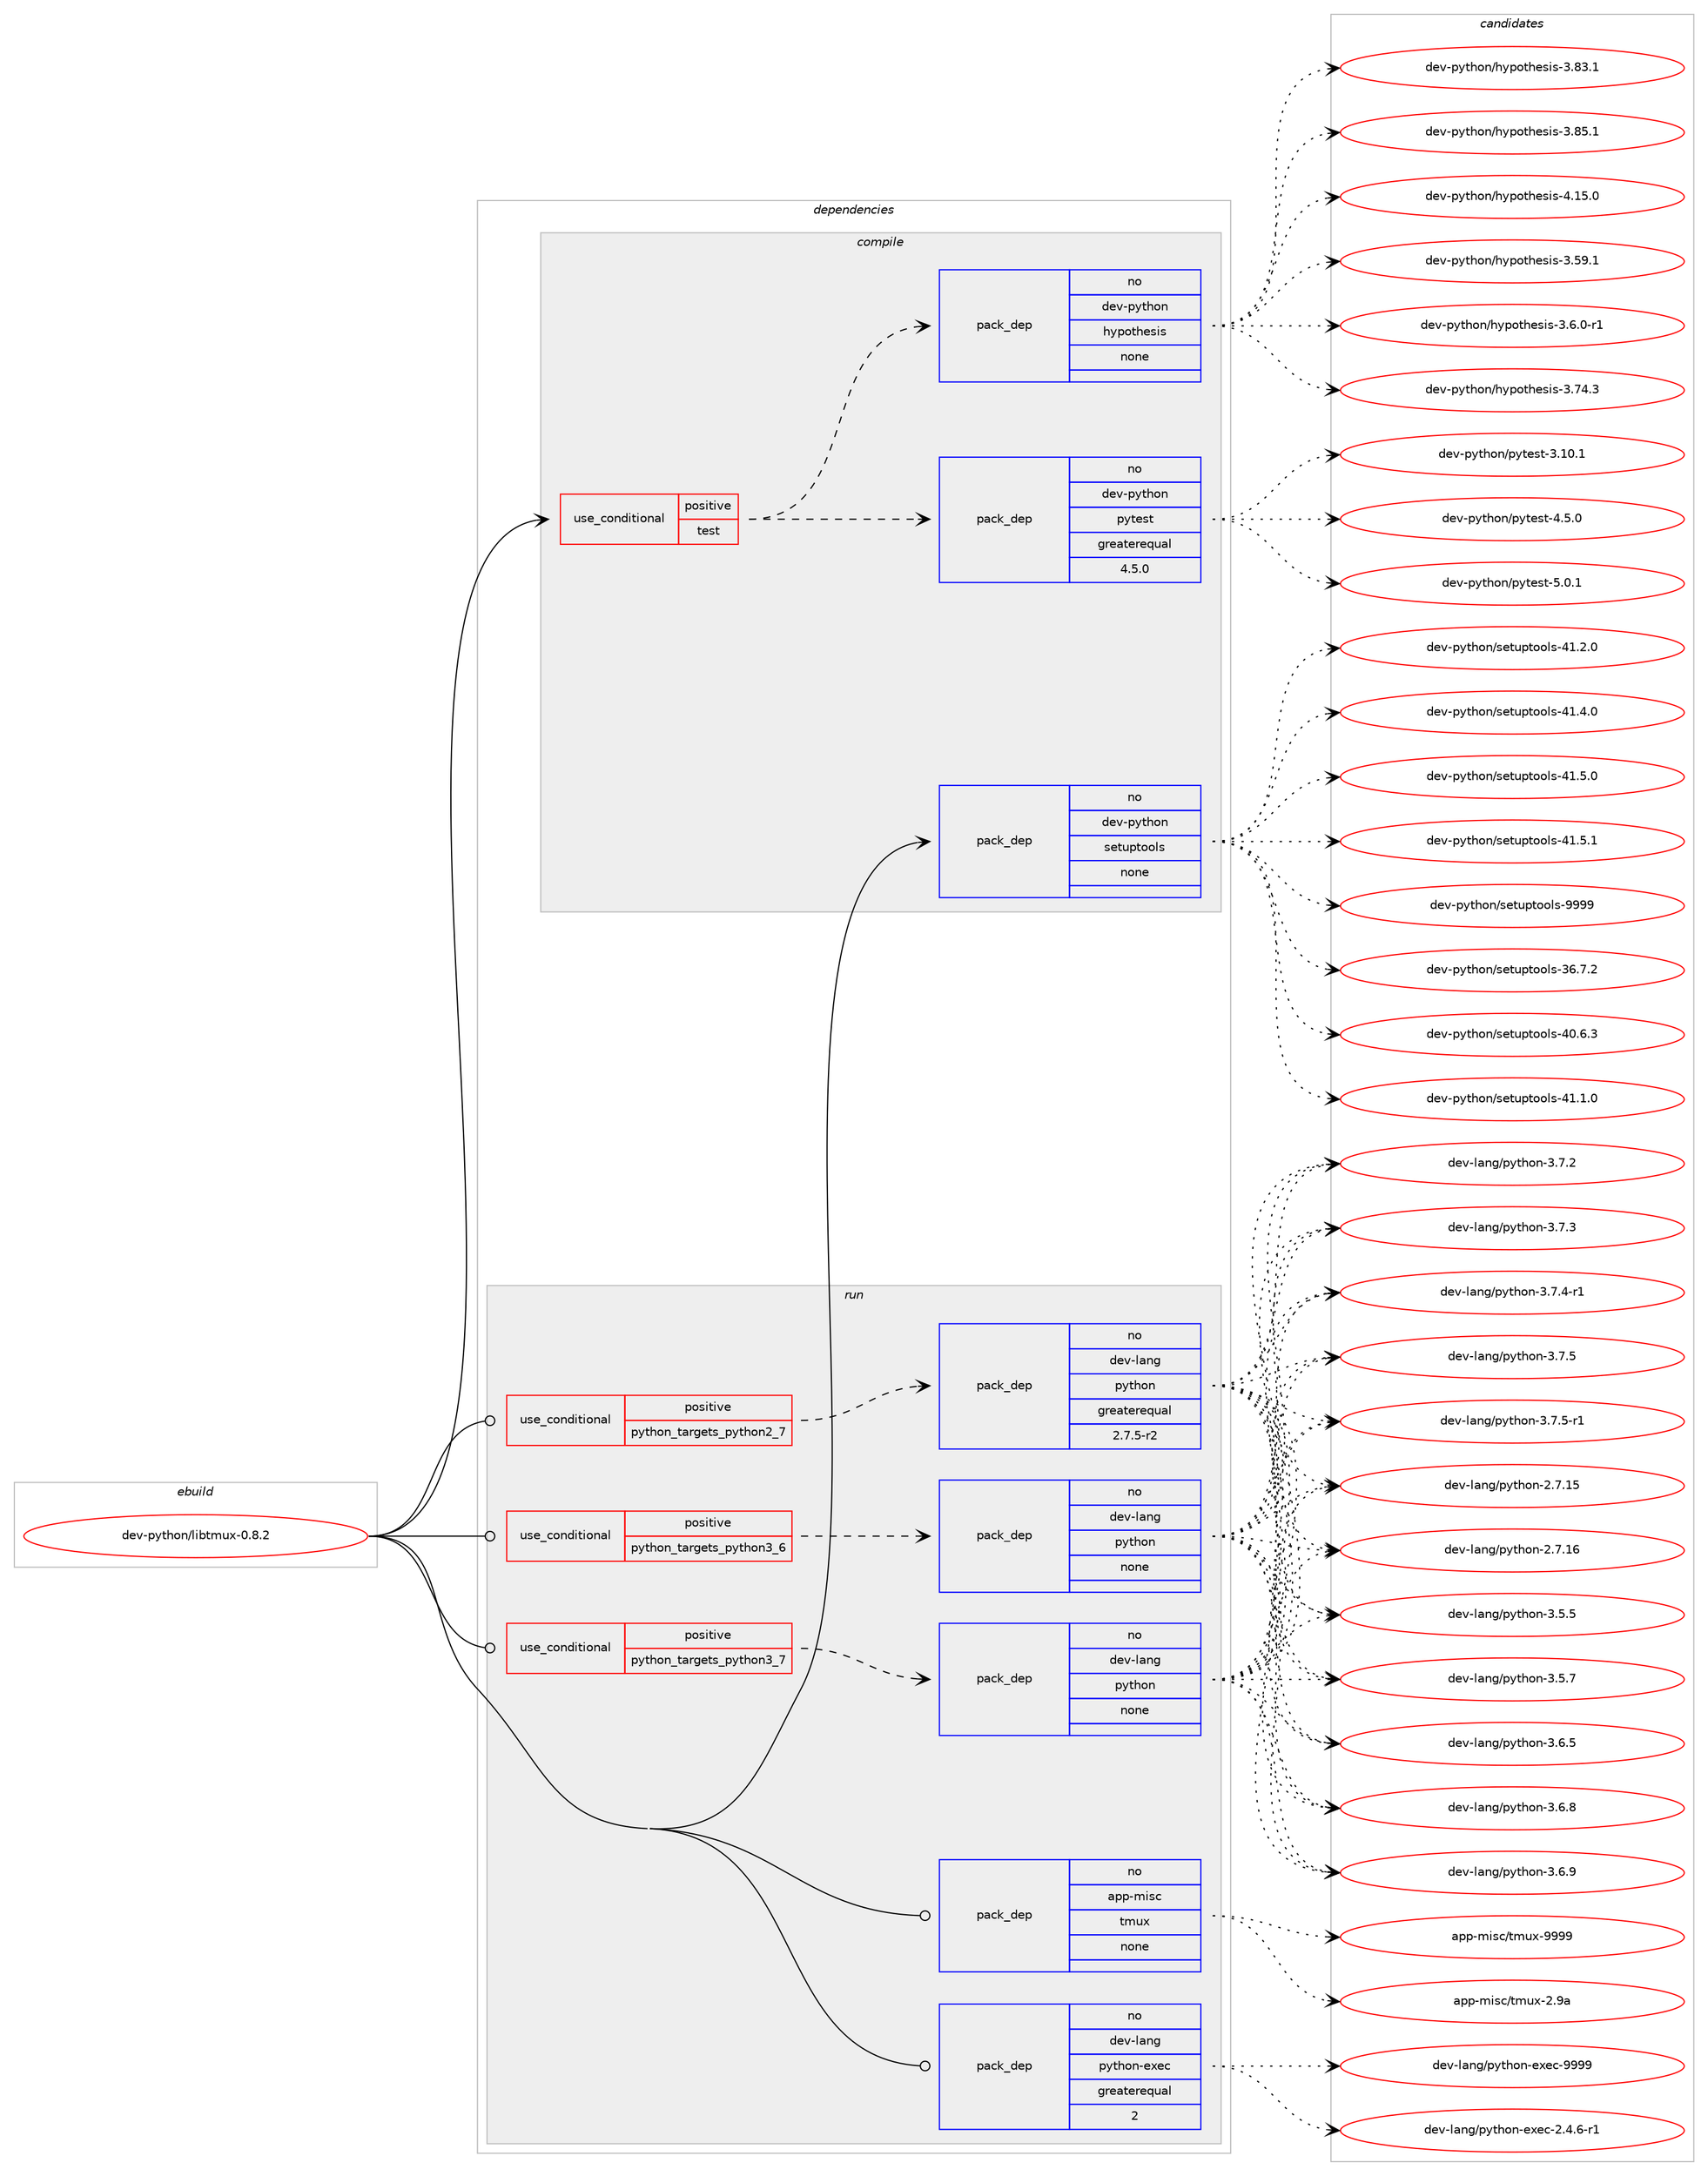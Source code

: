 digraph prolog {

# *************
# Graph options
# *************

newrank=true;
concentrate=true;
compound=true;
graph [rankdir=LR,fontname=Helvetica,fontsize=10,ranksep=1.5];#, ranksep=2.5, nodesep=0.2];
edge  [arrowhead=vee];
node  [fontname=Helvetica,fontsize=10];

# **********
# The ebuild
# **********

subgraph cluster_leftcol {
color=gray;
rank=same;
label=<<i>ebuild</i>>;
id [label="dev-python/libtmux-0.8.2", color=red, width=4, href="../dev-python/libtmux-0.8.2.svg"];
}

# ****************
# The dependencies
# ****************

subgraph cluster_midcol {
color=gray;
label=<<i>dependencies</i>>;
subgraph cluster_compile {
fillcolor="#eeeeee";
style=filled;
label=<<i>compile</i>>;
subgraph cond141959 {
dependency612949 [label=<<TABLE BORDER="0" CELLBORDER="1" CELLSPACING="0" CELLPADDING="4"><TR><TD ROWSPAN="3" CELLPADDING="10">use_conditional</TD></TR><TR><TD>positive</TD></TR><TR><TD>test</TD></TR></TABLE>>, shape=none, color=red];
subgraph pack459186 {
dependency612950 [label=<<TABLE BORDER="0" CELLBORDER="1" CELLSPACING="0" CELLPADDING="4" WIDTH="220"><TR><TD ROWSPAN="6" CELLPADDING="30">pack_dep</TD></TR><TR><TD WIDTH="110">no</TD></TR><TR><TD>dev-python</TD></TR><TR><TD>pytest</TD></TR><TR><TD>greaterequal</TD></TR><TR><TD>4.5.0</TD></TR></TABLE>>, shape=none, color=blue];
}
dependency612949:e -> dependency612950:w [weight=20,style="dashed",arrowhead="vee"];
subgraph pack459187 {
dependency612951 [label=<<TABLE BORDER="0" CELLBORDER="1" CELLSPACING="0" CELLPADDING="4" WIDTH="220"><TR><TD ROWSPAN="6" CELLPADDING="30">pack_dep</TD></TR><TR><TD WIDTH="110">no</TD></TR><TR><TD>dev-python</TD></TR><TR><TD>hypothesis</TD></TR><TR><TD>none</TD></TR><TR><TD></TD></TR></TABLE>>, shape=none, color=blue];
}
dependency612949:e -> dependency612951:w [weight=20,style="dashed",arrowhead="vee"];
}
id:e -> dependency612949:w [weight=20,style="solid",arrowhead="vee"];
subgraph pack459188 {
dependency612952 [label=<<TABLE BORDER="0" CELLBORDER="1" CELLSPACING="0" CELLPADDING="4" WIDTH="220"><TR><TD ROWSPAN="6" CELLPADDING="30">pack_dep</TD></TR><TR><TD WIDTH="110">no</TD></TR><TR><TD>dev-python</TD></TR><TR><TD>setuptools</TD></TR><TR><TD>none</TD></TR><TR><TD></TD></TR></TABLE>>, shape=none, color=blue];
}
id:e -> dependency612952:w [weight=20,style="solid",arrowhead="vee"];
}
subgraph cluster_compileandrun {
fillcolor="#eeeeee";
style=filled;
label=<<i>compile and run</i>>;
}
subgraph cluster_run {
fillcolor="#eeeeee";
style=filled;
label=<<i>run</i>>;
subgraph cond141960 {
dependency612953 [label=<<TABLE BORDER="0" CELLBORDER="1" CELLSPACING="0" CELLPADDING="4"><TR><TD ROWSPAN="3" CELLPADDING="10">use_conditional</TD></TR><TR><TD>positive</TD></TR><TR><TD>python_targets_python2_7</TD></TR></TABLE>>, shape=none, color=red];
subgraph pack459189 {
dependency612954 [label=<<TABLE BORDER="0" CELLBORDER="1" CELLSPACING="0" CELLPADDING="4" WIDTH="220"><TR><TD ROWSPAN="6" CELLPADDING="30">pack_dep</TD></TR><TR><TD WIDTH="110">no</TD></TR><TR><TD>dev-lang</TD></TR><TR><TD>python</TD></TR><TR><TD>greaterequal</TD></TR><TR><TD>2.7.5-r2</TD></TR></TABLE>>, shape=none, color=blue];
}
dependency612953:e -> dependency612954:w [weight=20,style="dashed",arrowhead="vee"];
}
id:e -> dependency612953:w [weight=20,style="solid",arrowhead="odot"];
subgraph cond141961 {
dependency612955 [label=<<TABLE BORDER="0" CELLBORDER="1" CELLSPACING="0" CELLPADDING="4"><TR><TD ROWSPAN="3" CELLPADDING="10">use_conditional</TD></TR><TR><TD>positive</TD></TR><TR><TD>python_targets_python3_6</TD></TR></TABLE>>, shape=none, color=red];
subgraph pack459190 {
dependency612956 [label=<<TABLE BORDER="0" CELLBORDER="1" CELLSPACING="0" CELLPADDING="4" WIDTH="220"><TR><TD ROWSPAN="6" CELLPADDING="30">pack_dep</TD></TR><TR><TD WIDTH="110">no</TD></TR><TR><TD>dev-lang</TD></TR><TR><TD>python</TD></TR><TR><TD>none</TD></TR><TR><TD></TD></TR></TABLE>>, shape=none, color=blue];
}
dependency612955:e -> dependency612956:w [weight=20,style="dashed",arrowhead="vee"];
}
id:e -> dependency612955:w [weight=20,style="solid",arrowhead="odot"];
subgraph cond141962 {
dependency612957 [label=<<TABLE BORDER="0" CELLBORDER="1" CELLSPACING="0" CELLPADDING="4"><TR><TD ROWSPAN="3" CELLPADDING="10">use_conditional</TD></TR><TR><TD>positive</TD></TR><TR><TD>python_targets_python3_7</TD></TR></TABLE>>, shape=none, color=red];
subgraph pack459191 {
dependency612958 [label=<<TABLE BORDER="0" CELLBORDER="1" CELLSPACING="0" CELLPADDING="4" WIDTH="220"><TR><TD ROWSPAN="6" CELLPADDING="30">pack_dep</TD></TR><TR><TD WIDTH="110">no</TD></TR><TR><TD>dev-lang</TD></TR><TR><TD>python</TD></TR><TR><TD>none</TD></TR><TR><TD></TD></TR></TABLE>>, shape=none, color=blue];
}
dependency612957:e -> dependency612958:w [weight=20,style="dashed",arrowhead="vee"];
}
id:e -> dependency612957:w [weight=20,style="solid",arrowhead="odot"];
subgraph pack459192 {
dependency612959 [label=<<TABLE BORDER="0" CELLBORDER="1" CELLSPACING="0" CELLPADDING="4" WIDTH="220"><TR><TD ROWSPAN="6" CELLPADDING="30">pack_dep</TD></TR><TR><TD WIDTH="110">no</TD></TR><TR><TD>app-misc</TD></TR><TR><TD>tmux</TD></TR><TR><TD>none</TD></TR><TR><TD></TD></TR></TABLE>>, shape=none, color=blue];
}
id:e -> dependency612959:w [weight=20,style="solid",arrowhead="odot"];
subgraph pack459193 {
dependency612960 [label=<<TABLE BORDER="0" CELLBORDER="1" CELLSPACING="0" CELLPADDING="4" WIDTH="220"><TR><TD ROWSPAN="6" CELLPADDING="30">pack_dep</TD></TR><TR><TD WIDTH="110">no</TD></TR><TR><TD>dev-lang</TD></TR><TR><TD>python-exec</TD></TR><TR><TD>greaterequal</TD></TR><TR><TD>2</TD></TR></TABLE>>, shape=none, color=blue];
}
id:e -> dependency612960:w [weight=20,style="solid",arrowhead="odot"];
}
}

# **************
# The candidates
# **************

subgraph cluster_choices {
rank=same;
color=gray;
label=<<i>candidates</i>>;

subgraph choice459186 {
color=black;
nodesep=1;
choice100101118451121211161041111104711212111610111511645514649484649 [label="dev-python/pytest-3.10.1", color=red, width=4,href="../dev-python/pytest-3.10.1.svg"];
choice1001011184511212111610411111047112121116101115116455246534648 [label="dev-python/pytest-4.5.0", color=red, width=4,href="../dev-python/pytest-4.5.0.svg"];
choice1001011184511212111610411111047112121116101115116455346484649 [label="dev-python/pytest-5.0.1", color=red, width=4,href="../dev-python/pytest-5.0.1.svg"];
dependency612950:e -> choice100101118451121211161041111104711212111610111511645514649484649:w [style=dotted,weight="100"];
dependency612950:e -> choice1001011184511212111610411111047112121116101115116455246534648:w [style=dotted,weight="100"];
dependency612950:e -> choice1001011184511212111610411111047112121116101115116455346484649:w [style=dotted,weight="100"];
}
subgraph choice459187 {
color=black;
nodesep=1;
choice100101118451121211161041111104710412111211111610410111510511545514653574649 [label="dev-python/hypothesis-3.59.1", color=red, width=4,href="../dev-python/hypothesis-3.59.1.svg"];
choice10010111845112121116104111110471041211121111161041011151051154551465446484511449 [label="dev-python/hypothesis-3.6.0-r1", color=red, width=4,href="../dev-python/hypothesis-3.6.0-r1.svg"];
choice100101118451121211161041111104710412111211111610410111510511545514655524651 [label="dev-python/hypothesis-3.74.3", color=red, width=4,href="../dev-python/hypothesis-3.74.3.svg"];
choice100101118451121211161041111104710412111211111610410111510511545514656514649 [label="dev-python/hypothesis-3.83.1", color=red, width=4,href="../dev-python/hypothesis-3.83.1.svg"];
choice100101118451121211161041111104710412111211111610410111510511545514656534649 [label="dev-python/hypothesis-3.85.1", color=red, width=4,href="../dev-python/hypothesis-3.85.1.svg"];
choice100101118451121211161041111104710412111211111610410111510511545524649534648 [label="dev-python/hypothesis-4.15.0", color=red, width=4,href="../dev-python/hypothesis-4.15.0.svg"];
dependency612951:e -> choice100101118451121211161041111104710412111211111610410111510511545514653574649:w [style=dotted,weight="100"];
dependency612951:e -> choice10010111845112121116104111110471041211121111161041011151051154551465446484511449:w [style=dotted,weight="100"];
dependency612951:e -> choice100101118451121211161041111104710412111211111610410111510511545514655524651:w [style=dotted,weight="100"];
dependency612951:e -> choice100101118451121211161041111104710412111211111610410111510511545514656514649:w [style=dotted,weight="100"];
dependency612951:e -> choice100101118451121211161041111104710412111211111610410111510511545514656534649:w [style=dotted,weight="100"];
dependency612951:e -> choice100101118451121211161041111104710412111211111610410111510511545524649534648:w [style=dotted,weight="100"];
}
subgraph choice459188 {
color=black;
nodesep=1;
choice100101118451121211161041111104711510111611711211611111110811545515446554650 [label="dev-python/setuptools-36.7.2", color=red, width=4,href="../dev-python/setuptools-36.7.2.svg"];
choice100101118451121211161041111104711510111611711211611111110811545524846544651 [label="dev-python/setuptools-40.6.3", color=red, width=4,href="../dev-python/setuptools-40.6.3.svg"];
choice100101118451121211161041111104711510111611711211611111110811545524946494648 [label="dev-python/setuptools-41.1.0", color=red, width=4,href="../dev-python/setuptools-41.1.0.svg"];
choice100101118451121211161041111104711510111611711211611111110811545524946504648 [label="dev-python/setuptools-41.2.0", color=red, width=4,href="../dev-python/setuptools-41.2.0.svg"];
choice100101118451121211161041111104711510111611711211611111110811545524946524648 [label="dev-python/setuptools-41.4.0", color=red, width=4,href="../dev-python/setuptools-41.4.0.svg"];
choice100101118451121211161041111104711510111611711211611111110811545524946534648 [label="dev-python/setuptools-41.5.0", color=red, width=4,href="../dev-python/setuptools-41.5.0.svg"];
choice100101118451121211161041111104711510111611711211611111110811545524946534649 [label="dev-python/setuptools-41.5.1", color=red, width=4,href="../dev-python/setuptools-41.5.1.svg"];
choice10010111845112121116104111110471151011161171121161111111081154557575757 [label="dev-python/setuptools-9999", color=red, width=4,href="../dev-python/setuptools-9999.svg"];
dependency612952:e -> choice100101118451121211161041111104711510111611711211611111110811545515446554650:w [style=dotted,weight="100"];
dependency612952:e -> choice100101118451121211161041111104711510111611711211611111110811545524846544651:w [style=dotted,weight="100"];
dependency612952:e -> choice100101118451121211161041111104711510111611711211611111110811545524946494648:w [style=dotted,weight="100"];
dependency612952:e -> choice100101118451121211161041111104711510111611711211611111110811545524946504648:w [style=dotted,weight="100"];
dependency612952:e -> choice100101118451121211161041111104711510111611711211611111110811545524946524648:w [style=dotted,weight="100"];
dependency612952:e -> choice100101118451121211161041111104711510111611711211611111110811545524946534648:w [style=dotted,weight="100"];
dependency612952:e -> choice100101118451121211161041111104711510111611711211611111110811545524946534649:w [style=dotted,weight="100"];
dependency612952:e -> choice10010111845112121116104111110471151011161171121161111111081154557575757:w [style=dotted,weight="100"];
}
subgraph choice459189 {
color=black;
nodesep=1;
choice10010111845108971101034711212111610411111045504655464953 [label="dev-lang/python-2.7.15", color=red, width=4,href="../dev-lang/python-2.7.15.svg"];
choice10010111845108971101034711212111610411111045504655464954 [label="dev-lang/python-2.7.16", color=red, width=4,href="../dev-lang/python-2.7.16.svg"];
choice100101118451089711010347112121116104111110455146534653 [label="dev-lang/python-3.5.5", color=red, width=4,href="../dev-lang/python-3.5.5.svg"];
choice100101118451089711010347112121116104111110455146534655 [label="dev-lang/python-3.5.7", color=red, width=4,href="../dev-lang/python-3.5.7.svg"];
choice100101118451089711010347112121116104111110455146544653 [label="dev-lang/python-3.6.5", color=red, width=4,href="../dev-lang/python-3.6.5.svg"];
choice100101118451089711010347112121116104111110455146544656 [label="dev-lang/python-3.6.8", color=red, width=4,href="../dev-lang/python-3.6.8.svg"];
choice100101118451089711010347112121116104111110455146544657 [label="dev-lang/python-3.6.9", color=red, width=4,href="../dev-lang/python-3.6.9.svg"];
choice100101118451089711010347112121116104111110455146554650 [label="dev-lang/python-3.7.2", color=red, width=4,href="../dev-lang/python-3.7.2.svg"];
choice100101118451089711010347112121116104111110455146554651 [label="dev-lang/python-3.7.3", color=red, width=4,href="../dev-lang/python-3.7.3.svg"];
choice1001011184510897110103471121211161041111104551465546524511449 [label="dev-lang/python-3.7.4-r1", color=red, width=4,href="../dev-lang/python-3.7.4-r1.svg"];
choice100101118451089711010347112121116104111110455146554653 [label="dev-lang/python-3.7.5", color=red, width=4,href="../dev-lang/python-3.7.5.svg"];
choice1001011184510897110103471121211161041111104551465546534511449 [label="dev-lang/python-3.7.5-r1", color=red, width=4,href="../dev-lang/python-3.7.5-r1.svg"];
dependency612954:e -> choice10010111845108971101034711212111610411111045504655464953:w [style=dotted,weight="100"];
dependency612954:e -> choice10010111845108971101034711212111610411111045504655464954:w [style=dotted,weight="100"];
dependency612954:e -> choice100101118451089711010347112121116104111110455146534653:w [style=dotted,weight="100"];
dependency612954:e -> choice100101118451089711010347112121116104111110455146534655:w [style=dotted,weight="100"];
dependency612954:e -> choice100101118451089711010347112121116104111110455146544653:w [style=dotted,weight="100"];
dependency612954:e -> choice100101118451089711010347112121116104111110455146544656:w [style=dotted,weight="100"];
dependency612954:e -> choice100101118451089711010347112121116104111110455146544657:w [style=dotted,weight="100"];
dependency612954:e -> choice100101118451089711010347112121116104111110455146554650:w [style=dotted,weight="100"];
dependency612954:e -> choice100101118451089711010347112121116104111110455146554651:w [style=dotted,weight="100"];
dependency612954:e -> choice1001011184510897110103471121211161041111104551465546524511449:w [style=dotted,weight="100"];
dependency612954:e -> choice100101118451089711010347112121116104111110455146554653:w [style=dotted,weight="100"];
dependency612954:e -> choice1001011184510897110103471121211161041111104551465546534511449:w [style=dotted,weight="100"];
}
subgraph choice459190 {
color=black;
nodesep=1;
choice10010111845108971101034711212111610411111045504655464953 [label="dev-lang/python-2.7.15", color=red, width=4,href="../dev-lang/python-2.7.15.svg"];
choice10010111845108971101034711212111610411111045504655464954 [label="dev-lang/python-2.7.16", color=red, width=4,href="../dev-lang/python-2.7.16.svg"];
choice100101118451089711010347112121116104111110455146534653 [label="dev-lang/python-3.5.5", color=red, width=4,href="../dev-lang/python-3.5.5.svg"];
choice100101118451089711010347112121116104111110455146534655 [label="dev-lang/python-3.5.7", color=red, width=4,href="../dev-lang/python-3.5.7.svg"];
choice100101118451089711010347112121116104111110455146544653 [label="dev-lang/python-3.6.5", color=red, width=4,href="../dev-lang/python-3.6.5.svg"];
choice100101118451089711010347112121116104111110455146544656 [label="dev-lang/python-3.6.8", color=red, width=4,href="../dev-lang/python-3.6.8.svg"];
choice100101118451089711010347112121116104111110455146544657 [label="dev-lang/python-3.6.9", color=red, width=4,href="../dev-lang/python-3.6.9.svg"];
choice100101118451089711010347112121116104111110455146554650 [label="dev-lang/python-3.7.2", color=red, width=4,href="../dev-lang/python-3.7.2.svg"];
choice100101118451089711010347112121116104111110455146554651 [label="dev-lang/python-3.7.3", color=red, width=4,href="../dev-lang/python-3.7.3.svg"];
choice1001011184510897110103471121211161041111104551465546524511449 [label="dev-lang/python-3.7.4-r1", color=red, width=4,href="../dev-lang/python-3.7.4-r1.svg"];
choice100101118451089711010347112121116104111110455146554653 [label="dev-lang/python-3.7.5", color=red, width=4,href="../dev-lang/python-3.7.5.svg"];
choice1001011184510897110103471121211161041111104551465546534511449 [label="dev-lang/python-3.7.5-r1", color=red, width=4,href="../dev-lang/python-3.7.5-r1.svg"];
dependency612956:e -> choice10010111845108971101034711212111610411111045504655464953:w [style=dotted,weight="100"];
dependency612956:e -> choice10010111845108971101034711212111610411111045504655464954:w [style=dotted,weight="100"];
dependency612956:e -> choice100101118451089711010347112121116104111110455146534653:w [style=dotted,weight="100"];
dependency612956:e -> choice100101118451089711010347112121116104111110455146534655:w [style=dotted,weight="100"];
dependency612956:e -> choice100101118451089711010347112121116104111110455146544653:w [style=dotted,weight="100"];
dependency612956:e -> choice100101118451089711010347112121116104111110455146544656:w [style=dotted,weight="100"];
dependency612956:e -> choice100101118451089711010347112121116104111110455146544657:w [style=dotted,weight="100"];
dependency612956:e -> choice100101118451089711010347112121116104111110455146554650:w [style=dotted,weight="100"];
dependency612956:e -> choice100101118451089711010347112121116104111110455146554651:w [style=dotted,weight="100"];
dependency612956:e -> choice1001011184510897110103471121211161041111104551465546524511449:w [style=dotted,weight="100"];
dependency612956:e -> choice100101118451089711010347112121116104111110455146554653:w [style=dotted,weight="100"];
dependency612956:e -> choice1001011184510897110103471121211161041111104551465546534511449:w [style=dotted,weight="100"];
}
subgraph choice459191 {
color=black;
nodesep=1;
choice10010111845108971101034711212111610411111045504655464953 [label="dev-lang/python-2.7.15", color=red, width=4,href="../dev-lang/python-2.7.15.svg"];
choice10010111845108971101034711212111610411111045504655464954 [label="dev-lang/python-2.7.16", color=red, width=4,href="../dev-lang/python-2.7.16.svg"];
choice100101118451089711010347112121116104111110455146534653 [label="dev-lang/python-3.5.5", color=red, width=4,href="../dev-lang/python-3.5.5.svg"];
choice100101118451089711010347112121116104111110455146534655 [label="dev-lang/python-3.5.7", color=red, width=4,href="../dev-lang/python-3.5.7.svg"];
choice100101118451089711010347112121116104111110455146544653 [label="dev-lang/python-3.6.5", color=red, width=4,href="../dev-lang/python-3.6.5.svg"];
choice100101118451089711010347112121116104111110455146544656 [label="dev-lang/python-3.6.8", color=red, width=4,href="../dev-lang/python-3.6.8.svg"];
choice100101118451089711010347112121116104111110455146544657 [label="dev-lang/python-3.6.9", color=red, width=4,href="../dev-lang/python-3.6.9.svg"];
choice100101118451089711010347112121116104111110455146554650 [label="dev-lang/python-3.7.2", color=red, width=4,href="../dev-lang/python-3.7.2.svg"];
choice100101118451089711010347112121116104111110455146554651 [label="dev-lang/python-3.7.3", color=red, width=4,href="../dev-lang/python-3.7.3.svg"];
choice1001011184510897110103471121211161041111104551465546524511449 [label="dev-lang/python-3.7.4-r1", color=red, width=4,href="../dev-lang/python-3.7.4-r1.svg"];
choice100101118451089711010347112121116104111110455146554653 [label="dev-lang/python-3.7.5", color=red, width=4,href="../dev-lang/python-3.7.5.svg"];
choice1001011184510897110103471121211161041111104551465546534511449 [label="dev-lang/python-3.7.5-r1", color=red, width=4,href="../dev-lang/python-3.7.5-r1.svg"];
dependency612958:e -> choice10010111845108971101034711212111610411111045504655464953:w [style=dotted,weight="100"];
dependency612958:e -> choice10010111845108971101034711212111610411111045504655464954:w [style=dotted,weight="100"];
dependency612958:e -> choice100101118451089711010347112121116104111110455146534653:w [style=dotted,weight="100"];
dependency612958:e -> choice100101118451089711010347112121116104111110455146534655:w [style=dotted,weight="100"];
dependency612958:e -> choice100101118451089711010347112121116104111110455146544653:w [style=dotted,weight="100"];
dependency612958:e -> choice100101118451089711010347112121116104111110455146544656:w [style=dotted,weight="100"];
dependency612958:e -> choice100101118451089711010347112121116104111110455146544657:w [style=dotted,weight="100"];
dependency612958:e -> choice100101118451089711010347112121116104111110455146554650:w [style=dotted,weight="100"];
dependency612958:e -> choice100101118451089711010347112121116104111110455146554651:w [style=dotted,weight="100"];
dependency612958:e -> choice1001011184510897110103471121211161041111104551465546524511449:w [style=dotted,weight="100"];
dependency612958:e -> choice100101118451089711010347112121116104111110455146554653:w [style=dotted,weight="100"];
dependency612958:e -> choice1001011184510897110103471121211161041111104551465546534511449:w [style=dotted,weight="100"];
}
subgraph choice459192 {
color=black;
nodesep=1;
choice971121124510910511599471161091171204550465797 [label="app-misc/tmux-2.9a", color=red, width=4,href="../app-misc/tmux-2.9a.svg"];
choice971121124510910511599471161091171204557575757 [label="app-misc/tmux-9999", color=red, width=4,href="../app-misc/tmux-9999.svg"];
dependency612959:e -> choice971121124510910511599471161091171204550465797:w [style=dotted,weight="100"];
dependency612959:e -> choice971121124510910511599471161091171204557575757:w [style=dotted,weight="100"];
}
subgraph choice459193 {
color=black;
nodesep=1;
choice10010111845108971101034711212111610411111045101120101994550465246544511449 [label="dev-lang/python-exec-2.4.6-r1", color=red, width=4,href="../dev-lang/python-exec-2.4.6-r1.svg"];
choice10010111845108971101034711212111610411111045101120101994557575757 [label="dev-lang/python-exec-9999", color=red, width=4,href="../dev-lang/python-exec-9999.svg"];
dependency612960:e -> choice10010111845108971101034711212111610411111045101120101994550465246544511449:w [style=dotted,weight="100"];
dependency612960:e -> choice10010111845108971101034711212111610411111045101120101994557575757:w [style=dotted,weight="100"];
}
}

}

